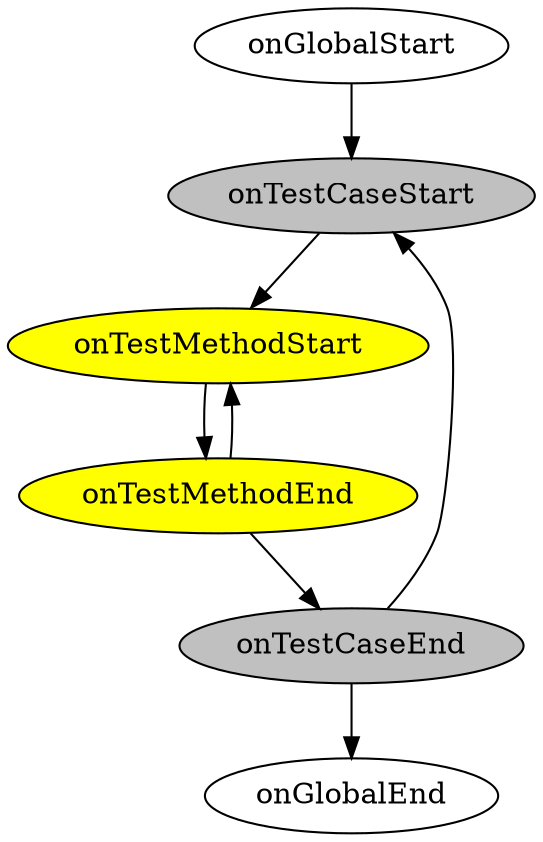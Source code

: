 #!graphviz
digraph G
{
    onGlobalStart
    onGlobalEnd
    onTestCaseStart [style=filled, fillcolor=gray]
    onTestCaseEnd [style=filled, fillcolor=gray]
    onTestMethodStart [style=filled, fillcolor=yellow]
    onTestMethodEnd [style=filled, fillcolor=yellow]

    onGlobalStart -> onTestCaseStart
    onTestCaseStart -> onTestMethodStart
    onTestMethodStart -> onTestMethodEnd
    onTestMethodEnd -> onTestMethodStart
    onTestMethodEnd -> onTestCaseEnd
    onTestCaseEnd -> onTestCaseStart
    onTestCaseEnd -> onGlobalEnd

}
